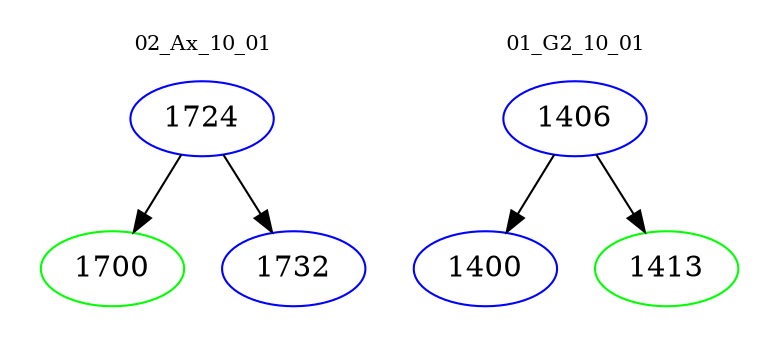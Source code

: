 digraph{
subgraph cluster_0 {
color = white
label = "02_Ax_10_01";
fontsize=10;
T0_1724 [label="1724", color="blue"]
T0_1724 -> T0_1700 [color="black"]
T0_1700 [label="1700", color="green"]
T0_1724 -> T0_1732 [color="black"]
T0_1732 [label="1732", color="blue"]
}
subgraph cluster_1 {
color = white
label = "01_G2_10_01";
fontsize=10;
T1_1406 [label="1406", color="blue"]
T1_1406 -> T1_1400 [color="black"]
T1_1400 [label="1400", color="blue"]
T1_1406 -> T1_1413 [color="black"]
T1_1413 [label="1413", color="green"]
}
}
